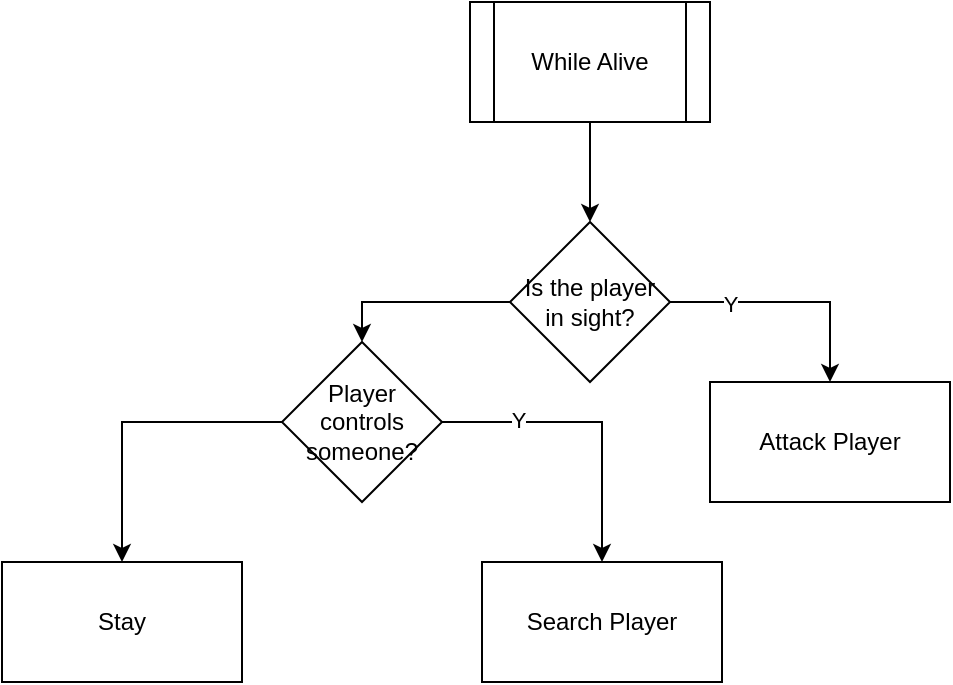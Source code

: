 <mxfile version="14.9.2" type="github" pages="2">
  <diagram id="hEuD2soDXvLfywEfemxz" name="Common">
    <mxGraphModel dx="946" dy="645" grid="1" gridSize="10" guides="1" tooltips="1" connect="1" arrows="1" fold="1" page="1" pageScale="1" pageWidth="827" pageHeight="1169" math="0" shadow="0">
      <root>
        <mxCell id="0" />
        <mxCell id="1" parent="0" />
        <mxCell id="O4vo1r-NRt4JhUaCtTZP-6" value="" style="edgeStyle=orthogonalEdgeStyle;rounded=0;orthogonalLoop=1;jettySize=auto;html=1;" edge="1" parent="1" source="O4vo1r-NRt4JhUaCtTZP-2" target="O4vo1r-NRt4JhUaCtTZP-3">
          <mxGeometry relative="1" as="geometry" />
        </mxCell>
        <mxCell id="O4vo1r-NRt4JhUaCtTZP-2" value="While Alive" style="shape=process;whiteSpace=wrap;html=1;backgroundOutline=1;" vertex="1" parent="1">
          <mxGeometry x="354" y="420" width="120" height="60" as="geometry" />
        </mxCell>
        <mxCell id="O4vo1r-NRt4JhUaCtTZP-7" style="edgeStyle=orthogonalEdgeStyle;rounded=0;orthogonalLoop=1;jettySize=auto;html=1;entryX=0.5;entryY=0;entryDx=0;entryDy=0;" edge="1" parent="1" source="O4vo1r-NRt4JhUaCtTZP-3" target="O4vo1r-NRt4JhUaCtTZP-5">
          <mxGeometry relative="1" as="geometry" />
        </mxCell>
        <mxCell id="O4vo1r-NRt4JhUaCtTZP-9" value="Y" style="edgeLabel;html=1;align=center;verticalAlign=middle;resizable=0;points=[];" vertex="1" connectable="0" parent="O4vo1r-NRt4JhUaCtTZP-7">
          <mxGeometry x="-0.51" y="-1" relative="1" as="geometry">
            <mxPoint as="offset" />
          </mxGeometry>
        </mxCell>
        <mxCell id="O4vo1r-NRt4JhUaCtTZP-8" style="edgeStyle=orthogonalEdgeStyle;rounded=0;orthogonalLoop=1;jettySize=auto;html=1;entryX=0.5;entryY=0;entryDx=0;entryDy=0;" edge="1" parent="1" source="O4vo1r-NRt4JhUaCtTZP-3" target="O4vo1r-NRt4JhUaCtTZP-10">
          <mxGeometry relative="1" as="geometry">
            <mxPoint x="294.0" y="610" as="targetPoint" />
          </mxGeometry>
        </mxCell>
        <mxCell id="O4vo1r-NRt4JhUaCtTZP-3" value="Is the player in sight?" style="rhombus;whiteSpace=wrap;html=1;" vertex="1" parent="1">
          <mxGeometry x="374" y="530" width="80" height="80" as="geometry" />
        </mxCell>
        <mxCell id="O4vo1r-NRt4JhUaCtTZP-5" value="Attack Player" style="rounded=0;whiteSpace=wrap;html=1;" vertex="1" parent="1">
          <mxGeometry x="474" y="610" width="120" height="60" as="geometry" />
        </mxCell>
        <mxCell id="O4vo1r-NRt4JhUaCtTZP-13" style="edgeStyle=orthogonalEdgeStyle;rounded=0;orthogonalLoop=1;jettySize=auto;html=1;entryX=0.5;entryY=0;entryDx=0;entryDy=0;" edge="1" parent="1" source="O4vo1r-NRt4JhUaCtTZP-10" target="O4vo1r-NRt4JhUaCtTZP-11">
          <mxGeometry relative="1" as="geometry" />
        </mxCell>
        <mxCell id="O4vo1r-NRt4JhUaCtTZP-16" value="Y" style="edgeLabel;html=1;align=center;verticalAlign=middle;resizable=0;points=[];" vertex="1" connectable="0" parent="O4vo1r-NRt4JhUaCtTZP-13">
          <mxGeometry x="-0.497" y="1" relative="1" as="geometry">
            <mxPoint as="offset" />
          </mxGeometry>
        </mxCell>
        <mxCell id="O4vo1r-NRt4JhUaCtTZP-14" style="edgeStyle=orthogonalEdgeStyle;rounded=0;orthogonalLoop=1;jettySize=auto;html=1;" edge="1" parent="1" source="O4vo1r-NRt4JhUaCtTZP-10" target="O4vo1r-NRt4JhUaCtTZP-12">
          <mxGeometry relative="1" as="geometry" />
        </mxCell>
        <mxCell id="O4vo1r-NRt4JhUaCtTZP-10" value="Player controls someone?" style="rhombus;whiteSpace=wrap;html=1;" vertex="1" parent="1">
          <mxGeometry x="260" y="590" width="80" height="80" as="geometry" />
        </mxCell>
        <mxCell id="O4vo1r-NRt4JhUaCtTZP-11" value="Search Player" style="rounded=0;whiteSpace=wrap;html=1;" vertex="1" parent="1">
          <mxGeometry x="360" y="700" width="120" height="60" as="geometry" />
        </mxCell>
        <mxCell id="O4vo1r-NRt4JhUaCtTZP-12" value="Stay" style="rounded=0;whiteSpace=wrap;html=1;" vertex="1" parent="1">
          <mxGeometry x="120" y="700" width="120" height="60" as="geometry" />
        </mxCell>
      </root>
    </mxGraphModel>
  </diagram>
  <diagram id="dhxzdHTAbxww9HXAnFL_" name="Ballplayer">
    <mxGraphModel dx="946" dy="645" grid="1" gridSize="10" guides="1" tooltips="1" connect="1" arrows="1" fold="1" page="1" pageScale="1" pageWidth="827" pageHeight="1169" math="0" shadow="0">
      <root>
        <mxCell id="_0e6gD4E8Vug8bE7GzG7-0" />
        <mxCell id="_0e6gD4E8Vug8bE7GzG7-1" parent="_0e6gD4E8Vug8bE7GzG7-0" />
        <mxCell id="av6slFB-6EffAgRmZ6Gg-0" value="" style="edgeStyle=orthogonalEdgeStyle;rounded=0;orthogonalLoop=1;jettySize=auto;html=1;" edge="1" parent="_0e6gD4E8Vug8bE7GzG7-1" source="av6slFB-6EffAgRmZ6Gg-1" target="av6slFB-6EffAgRmZ6Gg-5">
          <mxGeometry relative="1" as="geometry" />
        </mxCell>
        <mxCell id="av6slFB-6EffAgRmZ6Gg-1" value="While Alive" style="shape=process;whiteSpace=wrap;html=1;backgroundOutline=1;" vertex="1" parent="_0e6gD4E8Vug8bE7GzG7-1">
          <mxGeometry x="354" y="420" width="120" height="60" as="geometry" />
        </mxCell>
        <mxCell id="av6slFB-6EffAgRmZ6Gg-2" style="edgeStyle=orthogonalEdgeStyle;rounded=0;orthogonalLoop=1;jettySize=auto;html=1;entryX=0.5;entryY=0;entryDx=0;entryDy=0;" edge="1" parent="_0e6gD4E8Vug8bE7GzG7-1" source="av6slFB-6EffAgRmZ6Gg-5" target="av6slFB-6EffAgRmZ6Gg-6">
          <mxGeometry relative="1" as="geometry" />
        </mxCell>
        <mxCell id="av6slFB-6EffAgRmZ6Gg-3" value="Y" style="edgeLabel;html=1;align=center;verticalAlign=middle;resizable=0;points=[];" vertex="1" connectable="0" parent="av6slFB-6EffAgRmZ6Gg-2">
          <mxGeometry x="-0.51" y="-1" relative="1" as="geometry">
            <mxPoint as="offset" />
          </mxGeometry>
        </mxCell>
        <mxCell id="av6slFB-6EffAgRmZ6Gg-4" style="edgeStyle=orthogonalEdgeStyle;rounded=0;orthogonalLoop=1;jettySize=auto;html=1;entryX=0.5;entryY=0;entryDx=0;entryDy=0;" edge="1" parent="_0e6gD4E8Vug8bE7GzG7-1" source="av6slFB-6EffAgRmZ6Gg-5" target="av6slFB-6EffAgRmZ6Gg-10">
          <mxGeometry relative="1" as="geometry">
            <mxPoint x="294.0" y="610" as="targetPoint" />
          </mxGeometry>
        </mxCell>
        <mxCell id="av6slFB-6EffAgRmZ6Gg-5" value="Distance to the player less than the required to attack?" style="rhombus;whiteSpace=wrap;html=1;fontSize=10;perimeterSpacing=0;strokeWidth=1;" vertex="1" parent="_0e6gD4E8Vug8bE7GzG7-1">
          <mxGeometry x="369" y="520" width="90" height="90" as="geometry" />
        </mxCell>
        <mxCell id="av6slFB-6EffAgRmZ6Gg-14" style="edgeStyle=orthogonalEdgeStyle;rounded=0;orthogonalLoop=1;jettySize=auto;html=1;entryX=0.5;entryY=0;entryDx=0;entryDy=0;fontSize=8;exitX=1;exitY=0.5;exitDx=0;exitDy=0;" edge="1" parent="_0e6gD4E8Vug8bE7GzG7-1" source="av6slFB-6EffAgRmZ6Gg-6" target="av6slFB-6EffAgRmZ6Gg-13">
          <mxGeometry relative="1" as="geometry" />
        </mxCell>
        <mxCell id="av6slFB-6EffAgRmZ6Gg-6" value="Attack Player" style="rounded=0;whiteSpace=wrap;html=1;" vertex="1" parent="_0e6gD4E8Vug8bE7GzG7-1">
          <mxGeometry x="474" y="610" width="120" height="60" as="geometry" />
        </mxCell>
        <mxCell id="av6slFB-6EffAgRmZ6Gg-7" style="edgeStyle=orthogonalEdgeStyle;rounded=0;orthogonalLoop=1;jettySize=auto;html=1;entryX=0.5;entryY=0;entryDx=0;entryDy=0;" edge="1" parent="_0e6gD4E8Vug8bE7GzG7-1" source="av6slFB-6EffAgRmZ6Gg-10" target="av6slFB-6EffAgRmZ6Gg-11">
          <mxGeometry relative="1" as="geometry" />
        </mxCell>
        <mxCell id="av6slFB-6EffAgRmZ6Gg-8" value="Y" style="edgeLabel;html=1;align=center;verticalAlign=middle;resizable=0;points=[];" vertex="1" connectable="0" parent="av6slFB-6EffAgRmZ6Gg-7">
          <mxGeometry x="-0.497" y="1" relative="1" as="geometry">
            <mxPoint as="offset" />
          </mxGeometry>
        </mxCell>
        <mxCell id="av6slFB-6EffAgRmZ6Gg-9" style="edgeStyle=orthogonalEdgeStyle;rounded=0;orthogonalLoop=1;jettySize=auto;html=1;" edge="1" parent="_0e6gD4E8Vug8bE7GzG7-1" source="av6slFB-6EffAgRmZ6Gg-10" target="av6slFB-6EffAgRmZ6Gg-12">
          <mxGeometry relative="1" as="geometry" />
        </mxCell>
        <mxCell id="av6slFB-6EffAgRmZ6Gg-10" value="Player controls someone?" style="rhombus;whiteSpace=wrap;html=1;" vertex="1" parent="_0e6gD4E8Vug8bE7GzG7-1">
          <mxGeometry x="260" y="590" width="80" height="80" as="geometry" />
        </mxCell>
        <mxCell id="av6slFB-6EffAgRmZ6Gg-11" value="Search Player" style="rounded=0;whiteSpace=wrap;html=1;" vertex="1" parent="_0e6gD4E8Vug8bE7GzG7-1">
          <mxGeometry x="360" y="700" width="120" height="60" as="geometry" />
        </mxCell>
        <mxCell id="av6slFB-6EffAgRmZ6Gg-22" style="edgeStyle=orthogonalEdgeStyle;rounded=0;orthogonalLoop=1;jettySize=auto;html=1;entryX=0.5;entryY=0;entryDx=0;entryDy=0;fontSize=8;" edge="1" parent="_0e6gD4E8Vug8bE7GzG7-1" source="av6slFB-6EffAgRmZ6Gg-12" target="av6slFB-6EffAgRmZ6Gg-20">
          <mxGeometry relative="1" as="geometry" />
        </mxCell>
        <mxCell id="av6slFB-6EffAgRmZ6Gg-12" value="Stay" style="rounded=0;whiteSpace=wrap;html=1;" vertex="1" parent="_0e6gD4E8Vug8bE7GzG7-1">
          <mxGeometry x="120" y="700" width="120" height="60" as="geometry" />
        </mxCell>
        <mxCell id="av6slFB-6EffAgRmZ6Gg-13" value="Rest" style="rounded=0;whiteSpace=wrap;html=1;" vertex="1" parent="_0e6gD4E8Vug8bE7GzG7-1">
          <mxGeometry x="560" y="700" width="120" height="60" as="geometry" />
        </mxCell>
        <mxCell id="av6slFB-6EffAgRmZ6Gg-23" style="edgeStyle=orthogonalEdgeStyle;rounded=0;orthogonalLoop=1;jettySize=auto;html=1;entryX=0.5;entryY=0;entryDx=0;entryDy=0;fontSize=8;" edge="1" parent="_0e6gD4E8Vug8bE7GzG7-1" source="av6slFB-6EffAgRmZ6Gg-20" target="av6slFB-6EffAgRmZ6Gg-21">
          <mxGeometry relative="1" as="geometry" />
        </mxCell>
        <mxCell id="av6slFB-6EffAgRmZ6Gg-20" value="&lt;span style=&quot;font-weight: normal&quot;&gt;Distance to a neglected soul less than&amp;nbsp;required&amp;nbsp;for a hit and don&#39;t rest?&lt;/span&gt;" style="rhombus;whiteSpace=wrap;html=1;fontSize=10;fontStyle=1" vertex="1" parent="_0e6gD4E8Vug8bE7GzG7-1">
          <mxGeometry x="135" y="790" width="90" height="90" as="geometry" />
        </mxCell>
        <mxCell id="av6slFB-6EffAgRmZ6Gg-21" value="Hit Soul" style="rounded=0;whiteSpace=wrap;html=1;" vertex="1" parent="_0e6gD4E8Vug8bE7GzG7-1">
          <mxGeometry x="240" y="900" width="120" height="60" as="geometry" />
        </mxCell>
      </root>
    </mxGraphModel>
  </diagram>
</mxfile>

